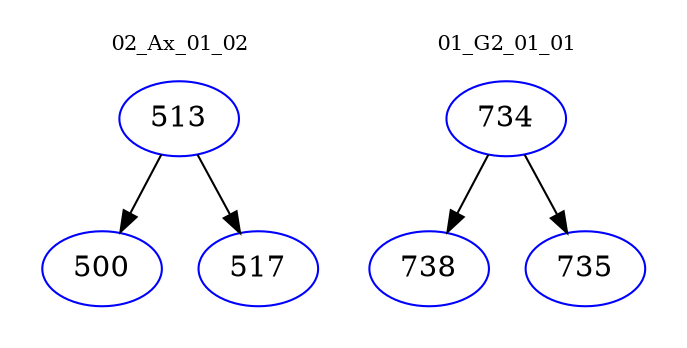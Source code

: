 digraph{
subgraph cluster_0 {
color = white
label = "02_Ax_01_02";
fontsize=10;
T0_513 [label="513", color="blue"]
T0_513 -> T0_500 [color="black"]
T0_500 [label="500", color="blue"]
T0_513 -> T0_517 [color="black"]
T0_517 [label="517", color="blue"]
}
subgraph cluster_1 {
color = white
label = "01_G2_01_01";
fontsize=10;
T1_734 [label="734", color="blue"]
T1_734 -> T1_738 [color="black"]
T1_738 [label="738", color="blue"]
T1_734 -> T1_735 [color="black"]
T1_735 [label="735", color="blue"]
}
}
